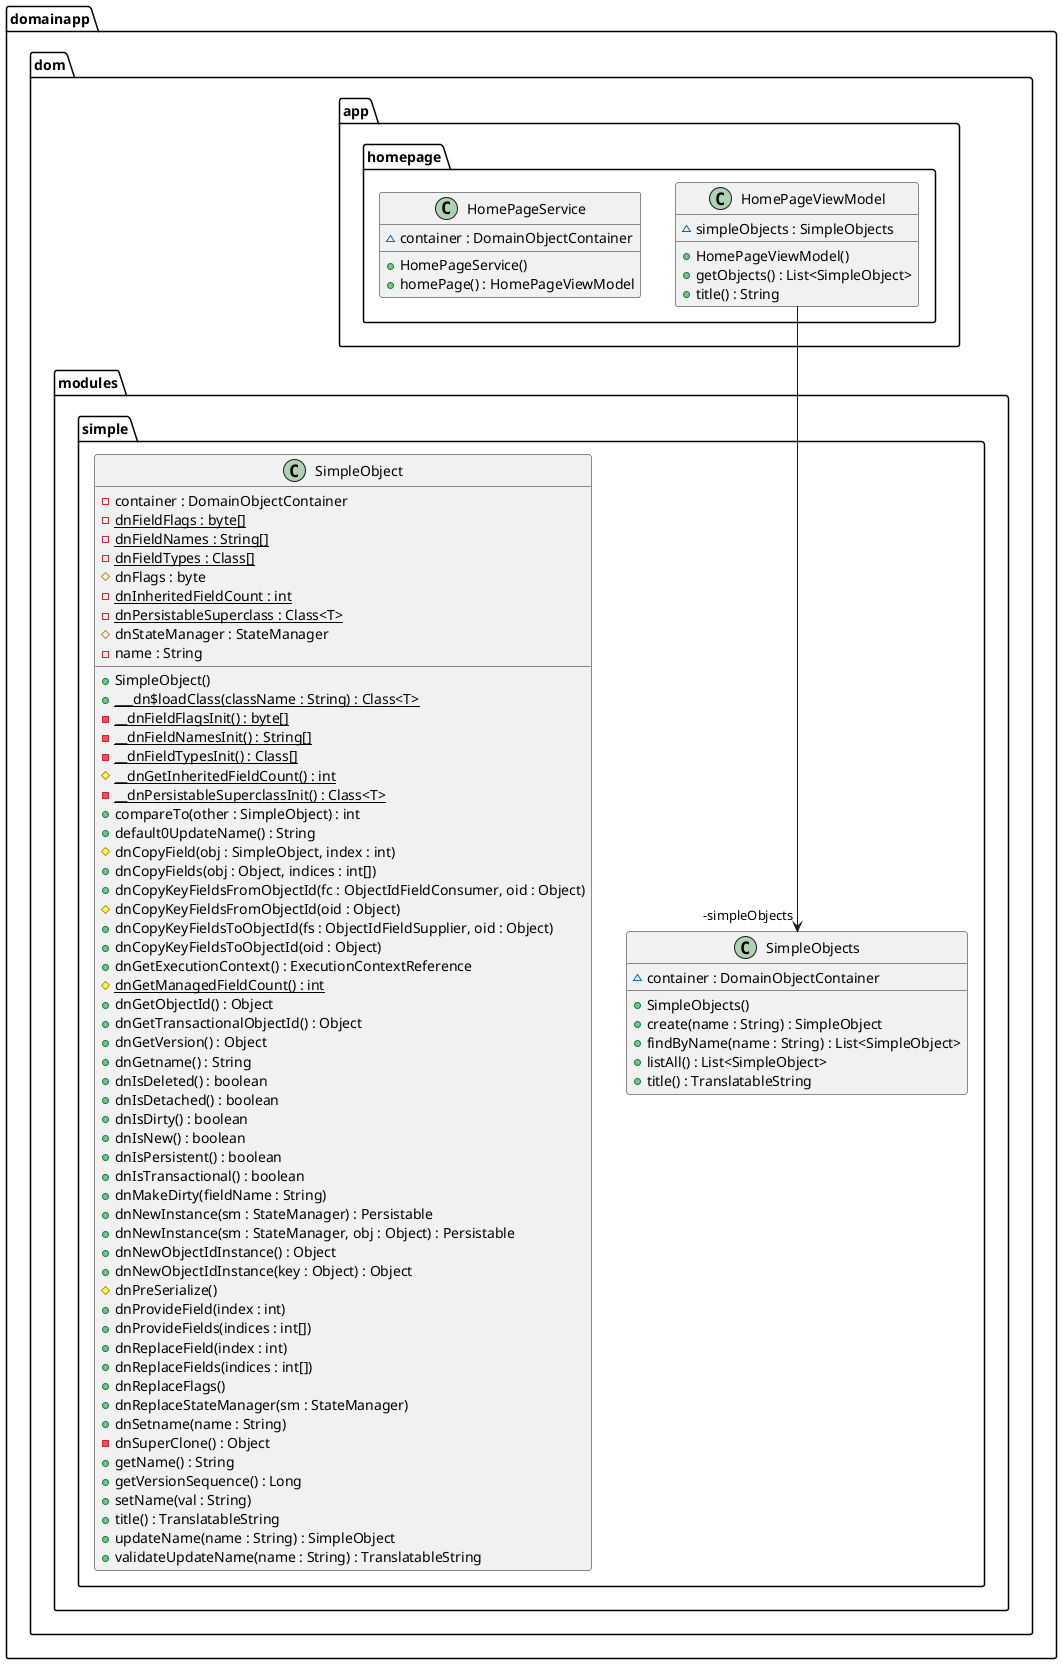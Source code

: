 @startuml
package domainapp.dom.app.homepage {
  class HomePageViewModel {
    ~ simpleObjects : SimpleObjects
    + HomePageViewModel()
    + getObjects() : List<SimpleObject>
    + title() : String
  }
  class HomePageService {
    ~ container : DomainObjectContainer
    + HomePageService()
    + homePage() : HomePageViewModel
  }
}
package domainapp.dom.modules.simple {
  class SimpleObjects {
    ~ container : DomainObjectContainer
    + SimpleObjects()
    + create(name : String) : SimpleObject
    + findByName(name : String) : List<SimpleObject>
    + listAll() : List<SimpleObject>
    + title() : TranslatableString
  }
  class SimpleObject {
    - container : DomainObjectContainer
    - dnFieldFlags : byte[] {static}
    - dnFieldNames : String[] {static}
    - dnFieldTypes : Class[] {static}
    # dnFlags : byte
    - dnInheritedFieldCount : int {static}
    - dnPersistableSuperclass : Class<T> {static}
    # dnStateManager : StateManager
    - name : String
    + SimpleObject()
    + ___dn$loadClass(className : String) : Class<T> {static}
    - __dnFieldFlagsInit() : byte[] {static}
    - __dnFieldNamesInit() : String[] {static}
    - __dnFieldTypesInit() : Class[] {static}
    # __dnGetInheritedFieldCount() : int {static}
    - __dnPersistableSuperclassInit() : Class<T> {static}
    + compareTo(other : SimpleObject) : int
    + default0UpdateName() : String
    # dnCopyField(obj : SimpleObject, index : int)
    + dnCopyFields(obj : Object, indices : int[])
    + dnCopyKeyFieldsFromObjectId(fc : ObjectIdFieldConsumer, oid : Object)
    # dnCopyKeyFieldsFromObjectId(oid : Object)
    + dnCopyKeyFieldsToObjectId(fs : ObjectIdFieldSupplier, oid : Object)
    + dnCopyKeyFieldsToObjectId(oid : Object)
    + dnGetExecutionContext() : ExecutionContextReference
    # dnGetManagedFieldCount() : int {static}
    + dnGetObjectId() : Object
    + dnGetTransactionalObjectId() : Object
    + dnGetVersion() : Object
    + dnGetname() : String
    + dnIsDeleted() : boolean
    + dnIsDetached() : boolean
    + dnIsDirty() : boolean
    + dnIsNew() : boolean
    + dnIsPersistent() : boolean
    + dnIsTransactional() : boolean
    + dnMakeDirty(fieldName : String)
    + dnNewInstance(sm : StateManager) : Persistable
    + dnNewInstance(sm : StateManager, obj : Object) : Persistable
    + dnNewObjectIdInstance() : Object
    + dnNewObjectIdInstance(key : Object) : Object
    # dnPreSerialize()
    + dnProvideField(index : int)
    + dnProvideFields(indices : int[])
    + dnReplaceField(index : int)
    + dnReplaceFields(indices : int[])
    + dnReplaceFlags()
    + dnReplaceStateManager(sm : StateManager)
    + dnSetname(name : String)
    - dnSuperClone() : Object
    + getName() : String
    + getVersionSequence() : Long
    + setName(val : String)
    + title() : TranslatableString
    + updateName(name : String) : SimpleObject
    + validateUpdateName(name : String) : TranslatableString
  }
}
HomePageViewModel -->  "-simpleObjects" SimpleObjects
@enduml